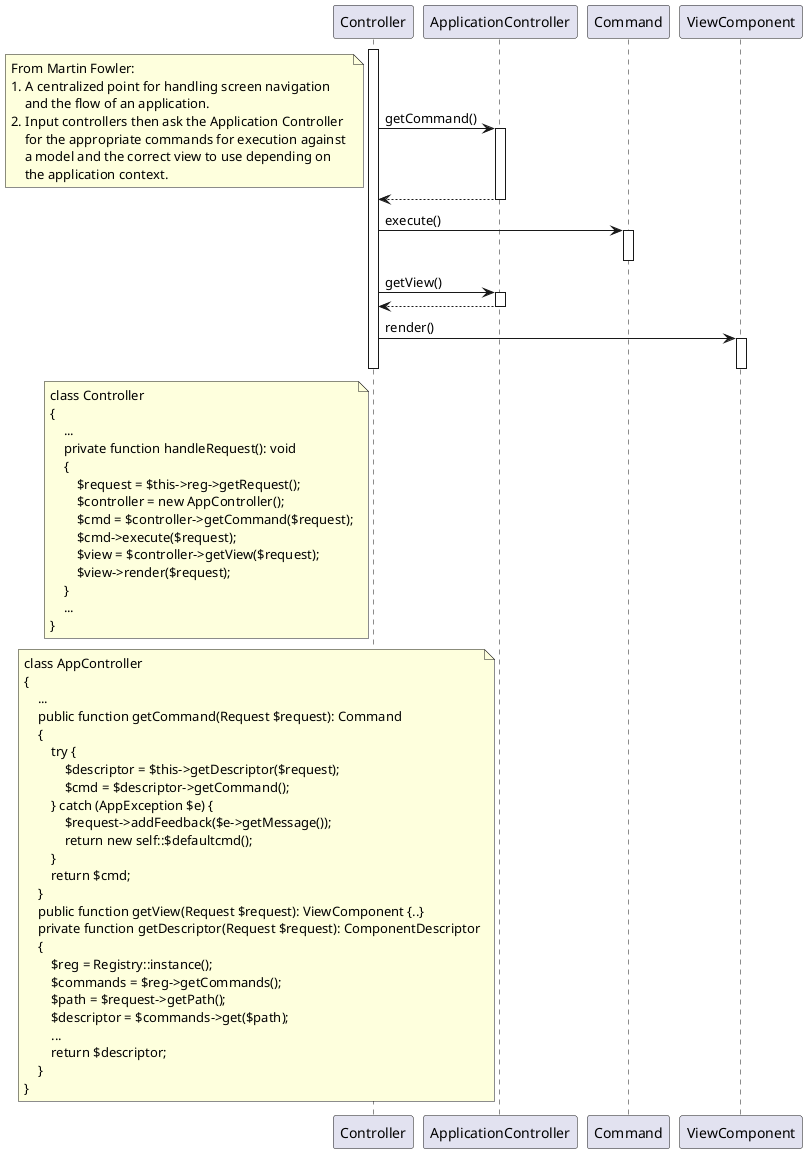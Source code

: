 @startuml ApplicationController

activate Controller
Controller -> ApplicationController ++ : getCommand()
note left
    From Martin Fowler:
    1. A centralized point for handling screen navigation
        and the flow of an application.
    2. Input controllers then ask the Application Controller
        for the appropriate commands for execution against 
        a model and the correct view to use depending on 
        the application context.
end note
ApplicationController --> Controller --
Controller -> Command ++ : execute()
deactivate Command
Controller -> ApplicationController ++ : getView()
ApplicationController --> Controller --

Controller -> ViewComponent ++: render()
deactivate ViewComponent
deactivate Controller

note left Controller
class Controller
{
    ...
    private function handleRequest(): void
    {
        $request = $this->reg->getRequest();
        $controller = new AppController();
        $cmd = $controller->getCommand($request);
        $cmd->execute($request);
        $view = $controller->getView($request);
        $view->render($request);
    }
    ...
}
end note

note left ApplicationController
class AppController
{
    ...
    public function getCommand(Request $request): Command
    {
        try {
            $descriptor = $this->getDescriptor($request);
            $cmd = $descriptor->getCommand();
        } catch (AppException $e) {
            $request->addFeedback($e->getMessage());
            return new self::$defaultcmd();
        }
        return $cmd;
    }
    public function getView(Request $request): ViewComponent {..}
    private function getDescriptor(Request $request): ComponentDescriptor
    {
        $reg = Registry::instance();
        $commands = $reg->getCommands();
        $path = $request->getPath();
        $descriptor = $commands->get($path);
        ...
        return $descriptor;
    }
}
end note



@enduml
